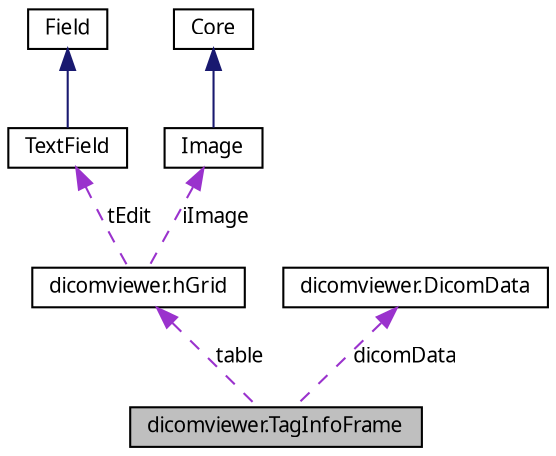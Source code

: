 digraph G
{
  bgcolor="transparent";
  edge [fontname="FreeSans.ttf",fontsize=10,labelfontname="FreeSans.ttf",labelfontsize=10];
  node [fontname="FreeSans.ttf",fontsize=10,shape=record];
  Node1 [label="dicomviewer.TagInfoFrame",height=0.2,width=0.4,color="black", fillcolor="grey75", style="filled" fontcolor="black"];
  Node2 -> Node1 [dir=back,color="darkorchid3",fontsize=10,style="dashed",label="table",fontname="FreeSans.ttf"];
  Node2 [label="dicomviewer.hGrid",height=0.2,width=0.4,color="black",URL="$classdicomviewer_1_1h_grid.html"];
  Node3 -> Node2 [dir=back,color="darkorchid3",fontsize=10,style="dashed",label="tEdit",fontname="FreeSans.ttf"];
  Node3 [label="TextField",height=0.2,width=0.4,color="black",URL="$class_text_field.html"];
  Node4 -> Node3 [dir=back,color="midnightblue",fontsize=10,style="solid",fontname="FreeSans.ttf"];
  Node4 [label="Field",height=0.2,width=0.4,color="black",URL="$class_field.html"];
  Node5 -> Node2 [dir=back,color="darkorchid3",fontsize=10,style="dashed",label="iImage",fontname="FreeSans.ttf"];
  Node5 [label="Image",height=0.2,width=0.4,color="black",URL="$class_image.html"];
  Node6 -> Node5 [dir=back,color="midnightblue",fontsize=10,style="solid",fontname="FreeSans.ttf"];
  Node6 [label="Core",height=0.2,width=0.4,color="black",URL="$class_core.html"];
  Node7 -> Node1 [dir=back,color="darkorchid3",fontsize=10,style="dashed",label="dicomData",fontname="FreeSans.ttf"];
  Node7 [label="dicomviewer.DicomData",height=0.2,width=0.4,color="black",URL="$classdicomviewer_1_1_dicom_data.html"];
}
